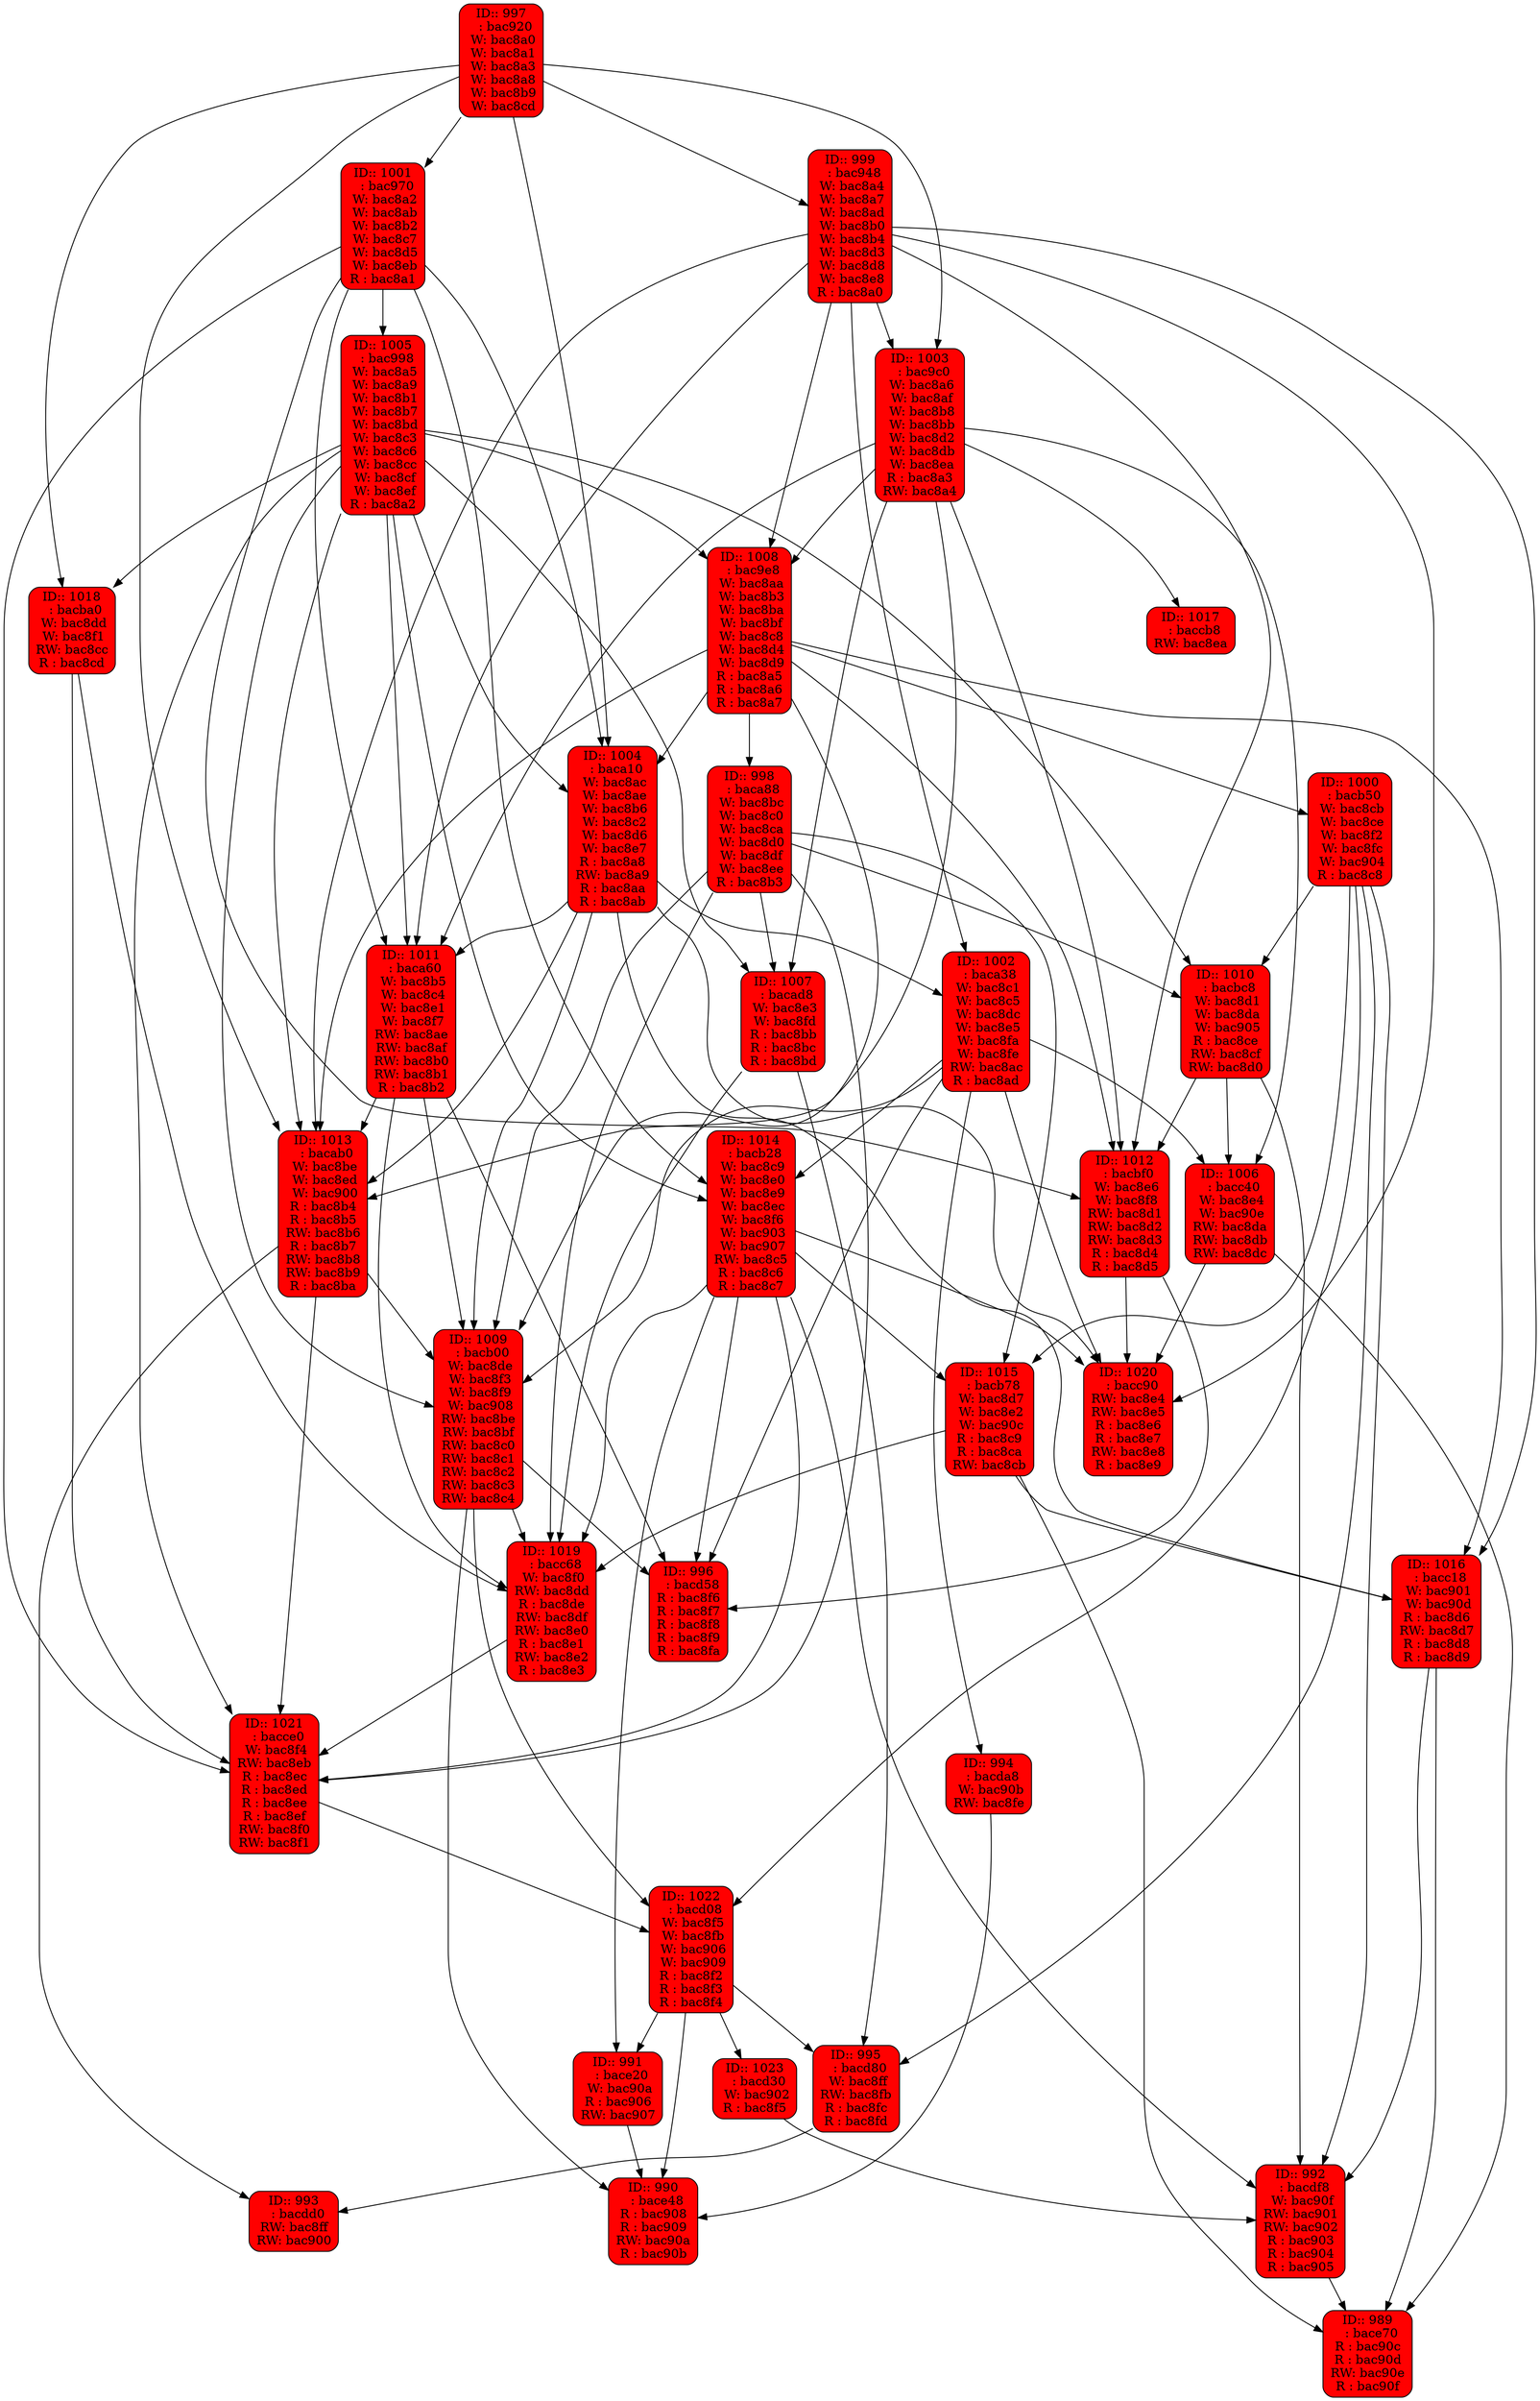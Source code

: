 digraph TaskGraph {
Node_0989 [style=filled fillcolor=red shape="Mrecord" label=<<table border="0" cellpadding="0" cellspacing="0"><tr><td align="center">ID:: 989</td></tr><tr><td align="center">  : bace70</td></tr><tr><td align="center">R : bac90c</td></tr><tr><td align="center">R : bac90d</td></tr><tr><td align="center">RW: bac90e</td></tr><tr><td align="center">R : bac90f</td></tr></table>>];
Node_0990 [style=filled fillcolor=red shape="Mrecord" label=<<table border="0" cellpadding="0" cellspacing="0"><tr><td align="center">ID:: 990</td></tr><tr><td align="center">  : bace48</td></tr><tr><td align="center">R : bac908</td></tr><tr><td align="center">R : bac909</td></tr><tr><td align="center">RW: bac90a</td></tr><tr><td align="center">R : bac90b</td></tr></table>>];
Node_0991 [style=filled fillcolor=red shape="Mrecord" label=<<table border="0" cellpadding="0" cellspacing="0"><tr><td align="center">ID:: 991</td></tr><tr><td align="center">  : bace20</td></tr><tr><td align="center"> W: bac90a</td></tr><tr><td align="center">R : bac906</td></tr><tr><td align="center">RW: bac907</td></tr></table>>];
Node_0991 -> Node_0990;
Node_0992 [style=filled fillcolor=red shape="Mrecord" label=<<table border="0" cellpadding="0" cellspacing="0"><tr><td align="center">ID:: 992</td></tr><tr><td align="center">  : bacdf8</td></tr><tr><td align="center"> W: bac90f</td></tr><tr><td align="center">RW: bac901</td></tr><tr><td align="center">RW: bac902</td></tr><tr><td align="center">R : bac903</td></tr><tr><td align="center">R : bac904</td></tr><tr><td align="center">R : bac905</td></tr></table>>];
Node_0992 -> Node_0989;
Node_0993 [style=filled fillcolor=red shape="Mrecord" label=<<table border="0" cellpadding="0" cellspacing="0"><tr><td align="center">ID:: 993</td></tr><tr><td align="center">  : bacdd0</td></tr><tr><td align="center">RW: bac8ff</td></tr><tr><td align="center">RW: bac900</td></tr></table>>];
Node_0994 [style=filled fillcolor=red shape="Mrecord" label=<<table border="0" cellpadding="0" cellspacing="0"><tr><td align="center">ID:: 994</td></tr><tr><td align="center">  : bacda8</td></tr><tr><td align="center"> W: bac90b</td></tr><tr><td align="center">RW: bac8fe</td></tr></table>>];
Node_0994 -> Node_0990;
Node_0995 [style=filled fillcolor=red shape="Mrecord" label=<<table border="0" cellpadding="0" cellspacing="0"><tr><td align="center">ID:: 995</td></tr><tr><td align="center">  : bacd80</td></tr><tr><td align="center"> W: bac8ff</td></tr><tr><td align="center">RW: bac8fb</td></tr><tr><td align="center">R : bac8fc</td></tr><tr><td align="center">R : bac8fd</td></tr></table>>];
Node_0995 -> Node_0993;
Node_0996 [style=filled fillcolor=red shape="Mrecord" label=<<table border="0" cellpadding="0" cellspacing="0"><tr><td align="center">ID:: 996</td></tr><tr><td align="center">  : bacd58</td></tr><tr><td align="center">R : bac8f6</td></tr><tr><td align="center">R : bac8f7</td></tr><tr><td align="center">R : bac8f8</td></tr><tr><td align="center">R : bac8f9</td></tr><tr><td align="center">R : bac8fa</td></tr></table>>];
Node_0997 [style=filled fillcolor=red shape="Mrecord" label=<<table border="0" cellpadding="0" cellspacing="0"><tr><td align="center">ID:: 997</td></tr><tr><td align="center">  : bac920</td></tr><tr><td align="center"> W: bac8a0</td></tr><tr><td align="center"> W: bac8a1</td></tr><tr><td align="center"> W: bac8a3</td></tr><tr><td align="center"> W: bac8a8</td></tr><tr><td align="center"> W: bac8b9</td></tr><tr><td align="center"> W: bac8cd</td></tr></table>>];
Node_0997 -> Node_0999;
Node_0997 -> Node_1001;
Node_0997 -> Node_1003;
Node_0997 -> Node_1004;
Node_0997 -> Node_1013;
Node_0997 -> Node_1018;
Node_0998 [style=filled fillcolor=red shape="Mrecord" label=<<table border="0" cellpadding="0" cellspacing="0"><tr><td align="center">ID:: 998</td></tr><tr><td align="center">  : baca88</td></tr><tr><td align="center"> W: bac8bc</td></tr><tr><td align="center"> W: bac8c0</td></tr><tr><td align="center"> W: bac8ca</td></tr><tr><td align="center"> W: bac8d0</td></tr><tr><td align="center"> W: bac8df</td></tr><tr><td align="center"> W: bac8ee</td></tr><tr><td align="center">R : bac8b3</td></tr></table>>];
Node_0998 -> Node_1007;
Node_0998 -> Node_1009;
Node_0998 -> Node_1015;
Node_0998 -> Node_1010;
Node_0998 -> Node_1019;
Node_0998 -> Node_1021;
Node_0999 [style=filled fillcolor=red shape="Mrecord" label=<<table border="0" cellpadding="0" cellspacing="0"><tr><td align="center">ID:: 999</td></tr><tr><td align="center">  : bac948</td></tr><tr><td align="center"> W: bac8a4</td></tr><tr><td align="center"> W: bac8a7</td></tr><tr><td align="center"> W: bac8ad</td></tr><tr><td align="center"> W: bac8b0</td></tr><tr><td align="center"> W: bac8b4</td></tr><tr><td align="center"> W: bac8d3</td></tr><tr><td align="center"> W: bac8d8</td></tr><tr><td align="center"> W: bac8e8</td></tr><tr><td align="center">R : bac8a0</td></tr></table>>];
Node_0999 -> Node_1003;
Node_0999 -> Node_1008;
Node_0999 -> Node_1002;
Node_0999 -> Node_1011;
Node_0999 -> Node_1013;
Node_0999 -> Node_1012;
Node_0999 -> Node_1016;
Node_0999 -> Node_1020;
Node_1000 [style=filled fillcolor=red shape="Mrecord" label=<<table border="0" cellpadding="0" cellspacing="0"><tr><td align="center">ID:: 1000</td></tr><tr><td align="center">  : bacb50</td></tr><tr><td align="center"> W: bac8cb</td></tr><tr><td align="center"> W: bac8ce</td></tr><tr><td align="center"> W: bac8f2</td></tr><tr><td align="center"> W: bac8fc</td></tr><tr><td align="center"> W: bac904</td></tr><tr><td align="center">R : bac8c8</td></tr></table>>];
Node_1000 -> Node_1015;
Node_1000 -> Node_1010;
Node_1000 -> Node_1022;
Node_1000 -> Node_0995;
Node_1000 -> Node_0992;
Node_1001 [style=filled fillcolor=red shape="Mrecord" label=<<table border="0" cellpadding="0" cellspacing="0"><tr><td align="center">ID:: 1001</td></tr><tr><td align="center">  : bac970</td></tr><tr><td align="center"> W: bac8a2</td></tr><tr><td align="center"> W: bac8ab</td></tr><tr><td align="center"> W: bac8b2</td></tr><tr><td align="center"> W: bac8c7</td></tr><tr><td align="center"> W: bac8d5</td></tr><tr><td align="center"> W: bac8eb</td></tr><tr><td align="center">R : bac8a1</td></tr></table>>];
Node_1001 -> Node_1005;
Node_1001 -> Node_1004;
Node_1001 -> Node_1011;
Node_1001 -> Node_1014;
Node_1001 -> Node_1012;
Node_1001 -> Node_1021;
Node_1002 [style=filled fillcolor=red shape="Mrecord" label=<<table border="0" cellpadding="0" cellspacing="0"><tr><td align="center">ID:: 1002</td></tr><tr><td align="center">  : baca38</td></tr><tr><td align="center"> W: bac8c1</td></tr><tr><td align="center"> W: bac8c5</td></tr><tr><td align="center"> W: bac8dc</td></tr><tr><td align="center"> W: bac8e5</td></tr><tr><td align="center"> W: bac8fa</td></tr><tr><td align="center"> W: bac8fe</td></tr><tr><td align="center">RW: bac8ac</td></tr><tr><td align="center">R : bac8ad</td></tr></table>>];
Node_1002 -> Node_1009;
Node_1002 -> Node_1014;
Node_1002 -> Node_1006;
Node_1002 -> Node_1020;
Node_1002 -> Node_0996;
Node_1002 -> Node_0994;
Node_1003 [style=filled fillcolor=red shape="Mrecord" label=<<table border="0" cellpadding="0" cellspacing="0"><tr><td align="center">ID:: 1003</td></tr><tr><td align="center">  : bac9c0</td></tr><tr><td align="center"> W: bac8a6</td></tr><tr><td align="center"> W: bac8af</td></tr><tr><td align="center"> W: bac8b8</td></tr><tr><td align="center"> W: bac8bb</td></tr><tr><td align="center"> W: bac8d2</td></tr><tr><td align="center"> W: bac8db</td></tr><tr><td align="center"> W: bac8ea</td></tr><tr><td align="center">R : bac8a3</td></tr><tr><td align="center">RW: bac8a4</td></tr></table>>];
Node_1003 -> Node_1008;
Node_1003 -> Node_1011;
Node_1003 -> Node_1013;
Node_1003 -> Node_1007;
Node_1003 -> Node_1012;
Node_1003 -> Node_1006;
Node_1003 -> Node_1017;
Node_1004 [style=filled fillcolor=red shape="Mrecord" label=<<table border="0" cellpadding="0" cellspacing="0"><tr><td align="center">ID:: 1004</td></tr><tr><td align="center">  : baca10</td></tr><tr><td align="center"> W: bac8ac</td></tr><tr><td align="center"> W: bac8ae</td></tr><tr><td align="center"> W: bac8b6</td></tr><tr><td align="center"> W: bac8c2</td></tr><tr><td align="center"> W: bac8d6</td></tr><tr><td align="center"> W: bac8e7</td></tr><tr><td align="center">R : bac8a8</td></tr><tr><td align="center">RW: bac8a9</td></tr><tr><td align="center">R : bac8aa</td></tr><tr><td align="center">R : bac8ab</td></tr></table>>];
Node_1004 -> Node_1002;
Node_1004 -> Node_1011;
Node_1004 -> Node_1013;
Node_1004 -> Node_1009;
Node_1004 -> Node_1016;
Node_1004 -> Node_1020;
Node_1005 [style=filled fillcolor=red shape="Mrecord" label=<<table border="0" cellpadding="0" cellspacing="0"><tr><td align="center">ID:: 1005</td></tr><tr><td align="center">  : bac998</td></tr><tr><td align="center"> W: bac8a5</td></tr><tr><td align="center"> W: bac8a9</td></tr><tr><td align="center"> W: bac8b1</td></tr><tr><td align="center"> W: bac8b7</td></tr><tr><td align="center"> W: bac8bd</td></tr><tr><td align="center"> W: bac8c3</td></tr><tr><td align="center"> W: bac8c6</td></tr><tr><td align="center"> W: bac8cc</td></tr><tr><td align="center"> W: bac8cf</td></tr><tr><td align="center"> W: bac8ef</td></tr><tr><td align="center">R : bac8a2</td></tr></table>>];
Node_1005 -> Node_1008;
Node_1005 -> Node_1004;
Node_1005 -> Node_1011;
Node_1005 -> Node_1013;
Node_1005 -> Node_1007;
Node_1005 -> Node_1009;
Node_1005 -> Node_1014;
Node_1005 -> Node_1018;
Node_1005 -> Node_1010;
Node_1005 -> Node_1021;
Node_1006 [style=filled fillcolor=red shape="Mrecord" label=<<table border="0" cellpadding="0" cellspacing="0"><tr><td align="center">ID:: 1006</td></tr><tr><td align="center">  : bacc40</td></tr><tr><td align="center"> W: bac8e4</td></tr><tr><td align="center"> W: bac90e</td></tr><tr><td align="center">RW: bac8da</td></tr><tr><td align="center">RW: bac8db</td></tr><tr><td align="center">RW: bac8dc</td></tr></table>>];
Node_1006 -> Node_1020;
Node_1006 -> Node_0989;
Node_1007 [style=filled fillcolor=red shape="Mrecord" label=<<table border="0" cellpadding="0" cellspacing="0"><tr><td align="center">ID:: 1007</td></tr><tr><td align="center">  : bacad8</td></tr><tr><td align="center"> W: bac8e3</td></tr><tr><td align="center"> W: bac8fd</td></tr><tr><td align="center">R : bac8bb</td></tr><tr><td align="center">R : bac8bc</td></tr><tr><td align="center">R : bac8bd</td></tr></table>>];
Node_1007 -> Node_1019;
Node_1007 -> Node_0995;
Node_1008 [style=filled fillcolor=red shape="Mrecord" label=<<table border="0" cellpadding="0" cellspacing="0"><tr><td align="center">ID:: 1008</td></tr><tr><td align="center">  : bac9e8</td></tr><tr><td align="center"> W: bac8aa</td></tr><tr><td align="center"> W: bac8b3</td></tr><tr><td align="center"> W: bac8ba</td></tr><tr><td align="center"> W: bac8bf</td></tr><tr><td align="center"> W: bac8c8</td></tr><tr><td align="center"> W: bac8d4</td></tr><tr><td align="center"> W: bac8d9</td></tr><tr><td align="center">R : bac8a5</td></tr><tr><td align="center">R : bac8a6</td></tr><tr><td align="center">R : bac8a7</td></tr></table>>];
Node_1008 -> Node_1004;
Node_1008 -> Node_0998;
Node_1008 -> Node_1013;
Node_1008 -> Node_1009;
Node_1008 -> Node_1000;
Node_1008 -> Node_1012;
Node_1008 -> Node_1016;
Node_1009 [style=filled fillcolor=red shape="Mrecord" label=<<table border="0" cellpadding="0" cellspacing="0"><tr><td align="center">ID:: 1009</td></tr><tr><td align="center">  : bacb00</td></tr><tr><td align="center"> W: bac8de</td></tr><tr><td align="center"> W: bac8f3</td></tr><tr><td align="center"> W: bac8f9</td></tr><tr><td align="center"> W: bac908</td></tr><tr><td align="center">RW: bac8be</td></tr><tr><td align="center">RW: bac8bf</td></tr><tr><td align="center">RW: bac8c0</td></tr><tr><td align="center">RW: bac8c1</td></tr><tr><td align="center">RW: bac8c2</td></tr><tr><td align="center">RW: bac8c3</td></tr><tr><td align="center">RW: bac8c4</td></tr></table>>];
Node_1009 -> Node_1019;
Node_1009 -> Node_1022;
Node_1009 -> Node_0996;
Node_1009 -> Node_0990;
Node_1010 [style=filled fillcolor=red shape="Mrecord" label=<<table border="0" cellpadding="0" cellspacing="0"><tr><td align="center">ID:: 1010</td></tr><tr><td align="center">  : bacbc8</td></tr><tr><td align="center"> W: bac8d1</td></tr><tr><td align="center"> W: bac8da</td></tr><tr><td align="center"> W: bac905</td></tr><tr><td align="center">R : bac8ce</td></tr><tr><td align="center">RW: bac8cf</td></tr><tr><td align="center">RW: bac8d0</td></tr></table>>];
Node_1010 -> Node_1012;
Node_1010 -> Node_1006;
Node_1010 -> Node_0992;
Node_1011 [style=filled fillcolor=red shape="Mrecord" label=<<table border="0" cellpadding="0" cellspacing="0"><tr><td align="center">ID:: 1011</td></tr><tr><td align="center">  : baca60</td></tr><tr><td align="center"> W: bac8b5</td></tr><tr><td align="center"> W: bac8c4</td></tr><tr><td align="center"> W: bac8e1</td></tr><tr><td align="center"> W: bac8f7</td></tr><tr><td align="center">RW: bac8ae</td></tr><tr><td align="center">RW: bac8af</td></tr><tr><td align="center">RW: bac8b0</td></tr><tr><td align="center">RW: bac8b1</td></tr><tr><td align="center">R : bac8b2</td></tr></table>>];
Node_1011 -> Node_1013;
Node_1011 -> Node_1009;
Node_1011 -> Node_1019;
Node_1011 -> Node_0996;
Node_1012 [style=filled fillcolor=red shape="Mrecord" label=<<table border="0" cellpadding="0" cellspacing="0"><tr><td align="center">ID:: 1012</td></tr><tr><td align="center">  : bacbf0</td></tr><tr><td align="center"> W: bac8e6</td></tr><tr><td align="center"> W: bac8f8</td></tr><tr><td align="center">RW: bac8d1</td></tr><tr><td align="center">RW: bac8d2</td></tr><tr><td align="center">RW: bac8d3</td></tr><tr><td align="center">R : bac8d4</td></tr><tr><td align="center">R : bac8d5</td></tr></table>>];
Node_1012 -> Node_1020;
Node_1012 -> Node_0996;
Node_1013 [style=filled fillcolor=red shape="Mrecord" label=<<table border="0" cellpadding="0" cellspacing="0"><tr><td align="center">ID:: 1013</td></tr><tr><td align="center">  : bacab0</td></tr><tr><td align="center"> W: bac8be</td></tr><tr><td align="center"> W: bac8ed</td></tr><tr><td align="center"> W: bac900</td></tr><tr><td align="center">R : bac8b4</td></tr><tr><td align="center">R : bac8b5</td></tr><tr><td align="center">RW: bac8b6</td></tr><tr><td align="center">R : bac8b7</td></tr><tr><td align="center">RW: bac8b8</td></tr><tr><td align="center">RW: bac8b9</td></tr><tr><td align="center">R : bac8ba</td></tr></table>>];
Node_1013 -> Node_1009;
Node_1013 -> Node_1021;
Node_1013 -> Node_0993;
Node_1014 [style=filled fillcolor=red shape="Mrecord" label=<<table border="0" cellpadding="0" cellspacing="0"><tr><td align="center">ID:: 1014</td></tr><tr><td align="center">  : bacb28</td></tr><tr><td align="center"> W: bac8c9</td></tr><tr><td align="center"> W: bac8e0</td></tr><tr><td align="center"> W: bac8e9</td></tr><tr><td align="center"> W: bac8ec</td></tr><tr><td align="center"> W: bac8f6</td></tr><tr><td align="center"> W: bac903</td></tr><tr><td align="center"> W: bac907</td></tr><tr><td align="center">RW: bac8c5</td></tr><tr><td align="center">R : bac8c6</td></tr><tr><td align="center">R : bac8c7</td></tr></table>>];
Node_1014 -> Node_1015;
Node_1014 -> Node_1019;
Node_1014 -> Node_1020;
Node_1014 -> Node_1021;
Node_1014 -> Node_0996;
Node_1014 -> Node_0992;
Node_1014 -> Node_0991;
Node_1015 [style=filled fillcolor=red shape="Mrecord" label=<<table border="0" cellpadding="0" cellspacing="0"><tr><td align="center">ID:: 1015</td></tr><tr><td align="center">  : bacb78</td></tr><tr><td align="center"> W: bac8d7</td></tr><tr><td align="center"> W: bac8e2</td></tr><tr><td align="center"> W: bac90c</td></tr><tr><td align="center">R : bac8c9</td></tr><tr><td align="center">R : bac8ca</td></tr><tr><td align="center">RW: bac8cb</td></tr></table>>];
Node_1015 -> Node_1016;
Node_1015 -> Node_1019;
Node_1015 -> Node_0989;
Node_1016 [style=filled fillcolor=red shape="Mrecord" label=<<table border="0" cellpadding="0" cellspacing="0"><tr><td align="center">ID:: 1016</td></tr><tr><td align="center">  : bacc18</td></tr><tr><td align="center"> W: bac901</td></tr><tr><td align="center"> W: bac90d</td></tr><tr><td align="center">R : bac8d6</td></tr><tr><td align="center">RW: bac8d7</td></tr><tr><td align="center">R : bac8d8</td></tr><tr><td align="center">R : bac8d9</td></tr></table>>];
Node_1016 -> Node_0992;
Node_1016 -> Node_0989;
Node_1017 [style=filled fillcolor=red shape="Mrecord" label=<<table border="0" cellpadding="0" cellspacing="0"><tr><td align="center">ID:: 1017</td></tr><tr><td align="center">  : baccb8</td></tr><tr><td align="center">RW: bac8ea</td></tr></table>>];
Node_1018 [style=filled fillcolor=red shape="Mrecord" label=<<table border="0" cellpadding="0" cellspacing="0"><tr><td align="center">ID:: 1018</td></tr><tr><td align="center">  : bacba0</td></tr><tr><td align="center"> W: bac8dd</td></tr><tr><td align="center"> W: bac8f1</td></tr><tr><td align="center">RW: bac8cc</td></tr><tr><td align="center">R : bac8cd</td></tr></table>>];
Node_1018 -> Node_1019;
Node_1018 -> Node_1021;
Node_1019 [style=filled fillcolor=red shape="Mrecord" label=<<table border="0" cellpadding="0" cellspacing="0"><tr><td align="center">ID:: 1019</td></tr><tr><td align="center">  : bacc68</td></tr><tr><td align="center"> W: bac8f0</td></tr><tr><td align="center">RW: bac8dd</td></tr><tr><td align="center">R : bac8de</td></tr><tr><td align="center">RW: bac8df</td></tr><tr><td align="center">RW: bac8e0</td></tr><tr><td align="center">R : bac8e1</td></tr><tr><td align="center">RW: bac8e2</td></tr><tr><td align="center">R : bac8e3</td></tr></table>>];
Node_1019 -> Node_1021;
Node_1020 [style=filled fillcolor=red shape="Mrecord" label=<<table border="0" cellpadding="0" cellspacing="0"><tr><td align="center">ID:: 1020</td></tr><tr><td align="center">  : bacc90</td></tr><tr><td align="center">RW: bac8e4</td></tr><tr><td align="center">RW: bac8e5</td></tr><tr><td align="center">R : bac8e6</td></tr><tr><td align="center">R : bac8e7</td></tr><tr><td align="center">RW: bac8e8</td></tr><tr><td align="center">R : bac8e9</td></tr></table>>];
Node_1021 [style=filled fillcolor=red shape="Mrecord" label=<<table border="0" cellpadding="0" cellspacing="0"><tr><td align="center">ID:: 1021</td></tr><tr><td align="center">  : bacce0</td></tr><tr><td align="center"> W: bac8f4</td></tr><tr><td align="center">RW: bac8eb</td></tr><tr><td align="center">R : bac8ec</td></tr><tr><td align="center">R : bac8ed</td></tr><tr><td align="center">R : bac8ee</td></tr><tr><td align="center">R : bac8ef</td></tr><tr><td align="center">RW: bac8f0</td></tr><tr><td align="center">RW: bac8f1</td></tr></table>>];
Node_1021 -> Node_1022;
Node_1022 [style=filled fillcolor=red shape="Mrecord" label=<<table border="0" cellpadding="0" cellspacing="0"><tr><td align="center">ID:: 1022</td></tr><tr><td align="center">  : bacd08</td></tr><tr><td align="center"> W: bac8f5</td></tr><tr><td align="center"> W: bac8fb</td></tr><tr><td align="center"> W: bac906</td></tr><tr><td align="center"> W: bac909</td></tr><tr><td align="center">R : bac8f2</td></tr><tr><td align="center">R : bac8f3</td></tr><tr><td align="center">R : bac8f4</td></tr></table>>];
Node_1022 -> Node_1023;
Node_1022 -> Node_0995;
Node_1022 -> Node_0991;
Node_1022 -> Node_0990;
Node_1023 [style=filled fillcolor=red shape="Mrecord" label=<<table border="0" cellpadding="0" cellspacing="0"><tr><td align="center">ID:: 1023</td></tr><tr><td align="center">  : bacd30</td></tr><tr><td align="center"> W: bac902</td></tr><tr><td align="center">R : bac8f5</td></tr></table>>];
Node_1023 -> Node_0992;
}
